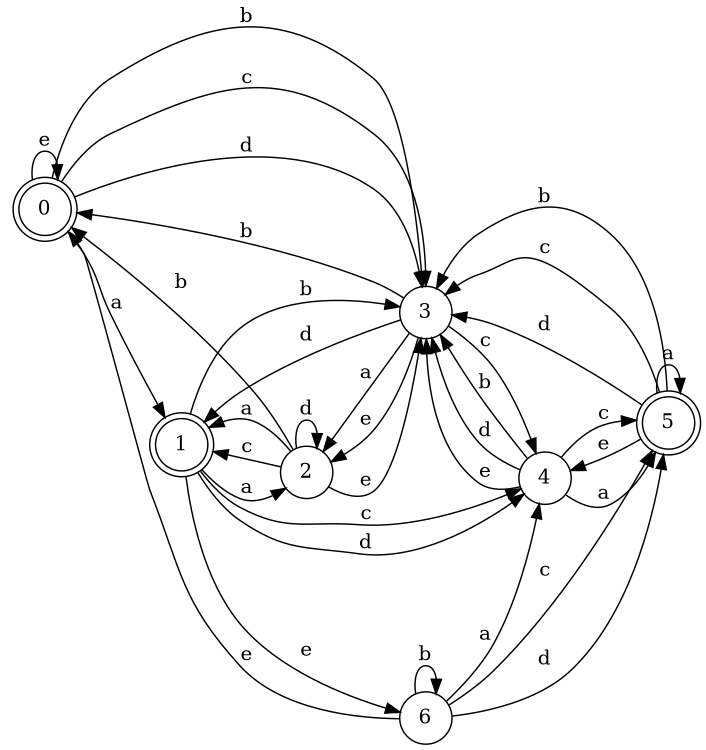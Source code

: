 digraph n6_9 {
__start0 [label="" shape="none"];

rankdir=LR;
size="8,5";

s0 [style="rounded,filled", color="black", fillcolor="white" shape="doublecircle", label="0"];
s1 [style="rounded,filled", color="black", fillcolor="white" shape="doublecircle", label="1"];
s2 [style="filled", color="black", fillcolor="white" shape="circle", label="2"];
s3 [style="filled", color="black", fillcolor="white" shape="circle", label="3"];
s4 [style="filled", color="black", fillcolor="white" shape="circle", label="4"];
s5 [style="rounded,filled", color="black", fillcolor="white" shape="doublecircle", label="5"];
s6 [style="filled", color="black", fillcolor="white" shape="circle", label="6"];
s0 -> s1 [label="a"];
s0 -> s3 [label="b"];
s0 -> s3 [label="c"];
s0 -> s3 [label="d"];
s0 -> s0 [label="e"];
s1 -> s2 [label="a"];
s1 -> s3 [label="b"];
s1 -> s4 [label="c"];
s1 -> s4 [label="d"];
s1 -> s6 [label="e"];
s2 -> s1 [label="a"];
s2 -> s0 [label="b"];
s2 -> s1 [label="c"];
s2 -> s2 [label="d"];
s2 -> s3 [label="e"];
s3 -> s2 [label="a"];
s3 -> s0 [label="b"];
s3 -> s4 [label="c"];
s3 -> s1 [label="d"];
s3 -> s2 [label="e"];
s4 -> s5 [label="a"];
s4 -> s3 [label="b"];
s4 -> s5 [label="c"];
s4 -> s3 [label="d"];
s4 -> s3 [label="e"];
s5 -> s5 [label="a"];
s5 -> s3 [label="b"];
s5 -> s3 [label="c"];
s5 -> s3 [label="d"];
s5 -> s4 [label="e"];
s6 -> s4 [label="a"];
s6 -> s6 [label="b"];
s6 -> s5 [label="c"];
s6 -> s5 [label="d"];
s6 -> s0 [label="e"];

}
